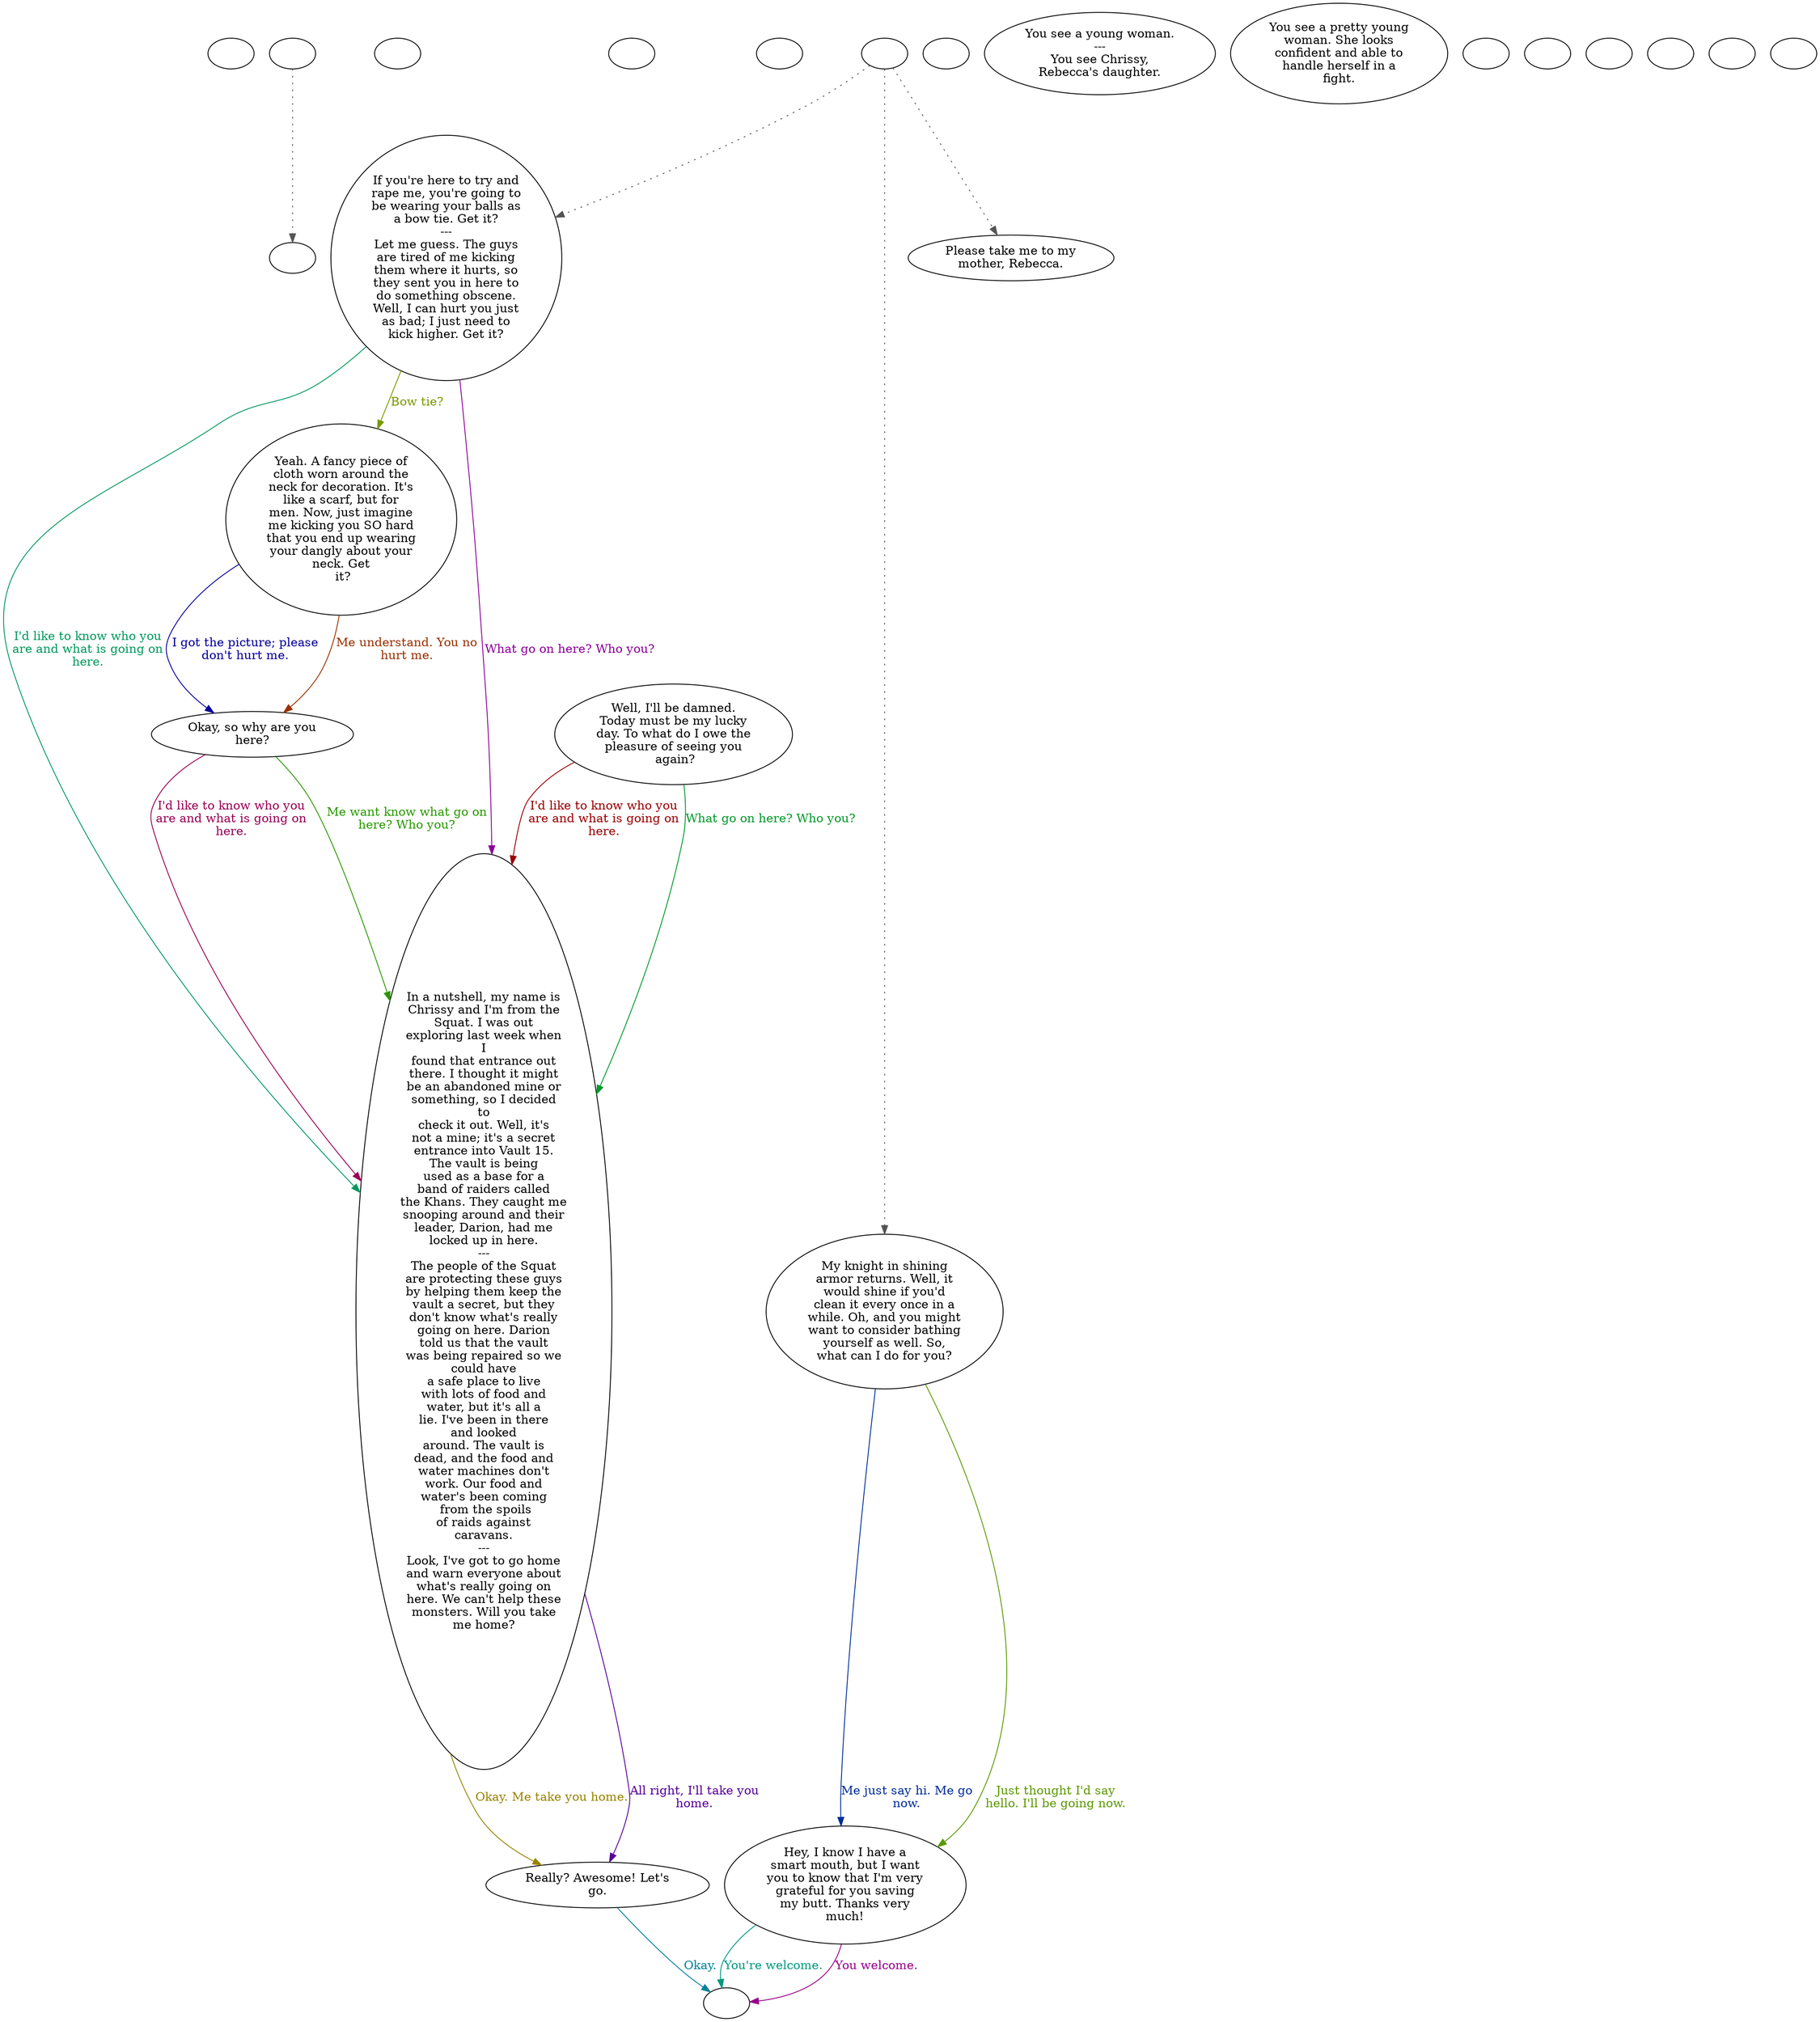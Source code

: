 digraph bccrissy {
  "checkPartyMembersNearDoor" [style=filled       fillcolor="#FFFFFF"       color="#000000"]
  "checkPartyMembersNearDoor" [label=""]
  "old_pickup_p_proc" [style=filled       fillcolor="#FFFFFF"       color="#000000"]
  "old_pickup_p_proc" [label=""]
  "pickup_p_proc" [style=filled       fillcolor="#FFFFFF"       color="#000000"]
  "pickup_p_proc" -> "old_pickup_p_proc" [style=dotted color="#555555"]
  "pickup_p_proc" [label=""]
  "getTimeBit" [style=filled       fillcolor="#FFFFFF"       color="#000000"]
  "getTimeBit" [label=""]
  "start" [style=filled       fillcolor="#FFFFFF"       color="#000000"]
  "start" [label=""]
  "critter_p_proc" [style=filled       fillcolor="#FFFFFF"       color="#000000"]
  "critter_p_proc" [label=""]
  "talk_p_proc" [style=filled       fillcolor="#FFFFFF"       color="#000000"]
  "talk_p_proc" -> "Node001" [style=dotted color="#555555"]
  "talk_p_proc" -> "Node008" [style=dotted color="#555555"]
  "talk_p_proc" -> "Node007" [style=dotted color="#555555"]
  "talk_p_proc" [label=""]
  "destroy_p_proc" [style=filled       fillcolor="#FFFFFF"       color="#000000"]
  "destroy_p_proc" [label=""]
  "look_at_p_proc" [style=filled       fillcolor="#FFFFFF"       color="#000000"]
  "look_at_p_proc" [label="You see a young woman.\n---\nYou see Chrissy,\nRebecca's daughter."]
  "description_p_proc" [style=filled       fillcolor="#FFFFFF"       color="#000000"]
  "description_p_proc" [label="You see a pretty young\nwoman. She looks\nconfident and able to\nhandle herself in a\nfight."]
  "use_skill_on_p_proc" [style=filled       fillcolor="#FFFFFF"       color="#000000"]
  "use_skill_on_p_proc" [label=""]
  "damage_p_proc" [style=filled       fillcolor="#FFFFFF"       color="#000000"]
  "damage_p_proc" [label=""]
  "map_enter_p_proc" [style=filled       fillcolor="#FFFFFF"       color="#000000"]
  "map_enter_p_proc" [label=""]
  "timed_event_p_proc" [style=filled       fillcolor="#FFFFFF"       color="#000000"]
  "timed_event_p_proc" [label=""]
  "combat_p_proc" [style=filled       fillcolor="#FFFFFF"       color="#000000"]
  "combat_p_proc" [label=""]
  "Node998" [style=filled       fillcolor="#FFFFFF"       color="#000000"]
  "Node998" [label=""]
  "Node999" [style=filled       fillcolor="#FFFFFF"       color="#000000"]
  "Node999" [label=""]
  "Node001" [style=filled       fillcolor="#FFFFFF"       color="#000000"]
  "Node001" [label="If you're here to try and\nrape me, you're going to\nbe wearing your balls as\na bow tie. Get it?\n---\nLet me guess. The guys\nare tired of me kicking\nthem where it hurts, so\nthey sent you in here to\ndo something obscene.\nWell, I can hurt you just\nas bad; I just need to\nkick higher. Get it?"]
  "Node001" -> "Node002" [label="Bow tie?" color="#7B9900" fontcolor="#7B9900"]
  "Node001" -> "Node005" [label="What go on here? Who you?" color="#8B0099" fontcolor="#8B0099"]
  "Node001" -> "Node005" [label="I'd like to know who you\nare and what is going on\nhere." color="#00995E" fontcolor="#00995E"]
  "Node002" [style=filled       fillcolor="#FFFFFF"       color="#000000"]
  "Node002" [label="Yeah. A fancy piece of\ncloth worn around the\nneck for decoration. It's\nlike a scarf, but for\nmen. Now, just imagine\nme kicking you SO hard\nthat you end up wearing\nyour dangly about your\nneck. Get\n it?"]
  "Node002" -> "Node003" [label="Me understand. You no\nhurt me." color="#993100" fontcolor="#993100"]
  "Node002" -> "Node003" [label="I got the picture; please\ndon't hurt me." color="#050099" fontcolor="#050099"]
  "Node003" [style=filled       fillcolor="#FFFFFF"       color="#000000"]
  "Node003" [label="Okay, so why are you\nhere?"]
  "Node003" -> "Node005" [label="Me want know what go on\nhere? Who you?" color="#289900" fontcolor="#289900"]
  "Node003" -> "Node005" [label="I'd like to know who you\nare and what is going on\nhere." color="#990055" fontcolor="#990055"]
  "Node004" [style=filled       fillcolor="#FFFFFF"       color="#000000"]
  "Node004" [label="Really? Awesome! Let's\ngo."]
  "Node004" -> "Node999" [label="Okay." color="#008199" fontcolor="#008199"]
  "Node005" [style=filled       fillcolor="#FFFFFF"       color="#000000"]
  "Node005" [label="In a nutshell, my name is\nChrissy and I'm from the\nSquat. I was out\nexploring last week when\nI\nfound that entrance out\nthere. I thought it might\nbe an abandoned mine or\nsomething, so I decided\nto\ncheck it out. Well, it's\nnot a mine; it's a secret\nentrance into Vault 15.\nThe vault is being\nused as a base for a\nband of raiders called\nthe Khans. They caught me\nsnooping around and their\nleader, Darion, had me\nlocked up in here.\n---\nThe people of the Squat\nare protecting these guys\nby helping them keep the\nvault a secret, but they\ndon't know what's really\ngoing on here. Darion\ntold us that the vault\nwas being repaired so we\ncould have\na safe place to live\nwith lots of food and\nwater, but it's all a\nlie. I've been in there\nand looked\naround. The vault is\ndead, and the food and\nwater machines don't\nwork. Our food and\nwater's been coming\n from the spoils\nof raids against\ncaravans.\n---\nLook, I've got to go home\nand warn everyone about\nwhat's really going on\nhere. We can't help these\nmonsters. Will you take\nme home?"]
  "Node005" -> "Node004" [label="Okay. Me take you home." color="#998400" fontcolor="#998400"]
  "Node005" -> "Node004" [label="All right, I'll take you\nhome." color="#580099" fontcolor="#580099"]
  "Node006" [style=filled       fillcolor="#FFFFFF"       color="#000000"]
  "Node006" [label="Well, I'll be damned.\nToday must be my lucky\nday. To what do I owe the\npleasure of seeing you\n again?"]
  "Node006" -> "Node005" [label="What go on here? Who you?" color="#00992B" fontcolor="#00992B"]
  "Node006" -> "Node005" [label="I'd like to know who you\nare and what is going on\nhere." color="#990002" fontcolor="#990002"]
  "Node007" [style=filled       fillcolor="#FFFFFF"       color="#000000"]
  "Node007" [label="Please take me to my\nmother, Rebecca."]
  "Node008" [style=filled       fillcolor="#FFFFFF"       color="#000000"]
  "Node008" [label="My knight in shining\narmor returns. Well, it\nwould shine if you'd\nclean it every once in a\nwhile. Oh, and you might\nwant to consider bathing\nyourself as well. So,\nwhat can I do for you?"]
  "Node008" -> "Node009" [label="Me just say hi. Me go\nnow." color="#002E99" fontcolor="#002E99"]
  "Node008" -> "Node009" [label="Just thought I'd say\nhello. I'll be going now." color="#5B9900" fontcolor="#5B9900"]
  "Node009" [style=filled       fillcolor="#FFFFFF"       color="#000000"]
  "Node009" [label="Hey, I know I have a\nsmart mouth, but I want\nyou to know that I'm very\ngrateful for you saving\nmy butt. Thanks very\nmuch!"]
  "Node009" -> "Node999" [label="You welcome." color="#990088" fontcolor="#990088"]
  "Node009" -> "Node999" [label="You're welcome." color="#00997E" fontcolor="#00997E"]
}